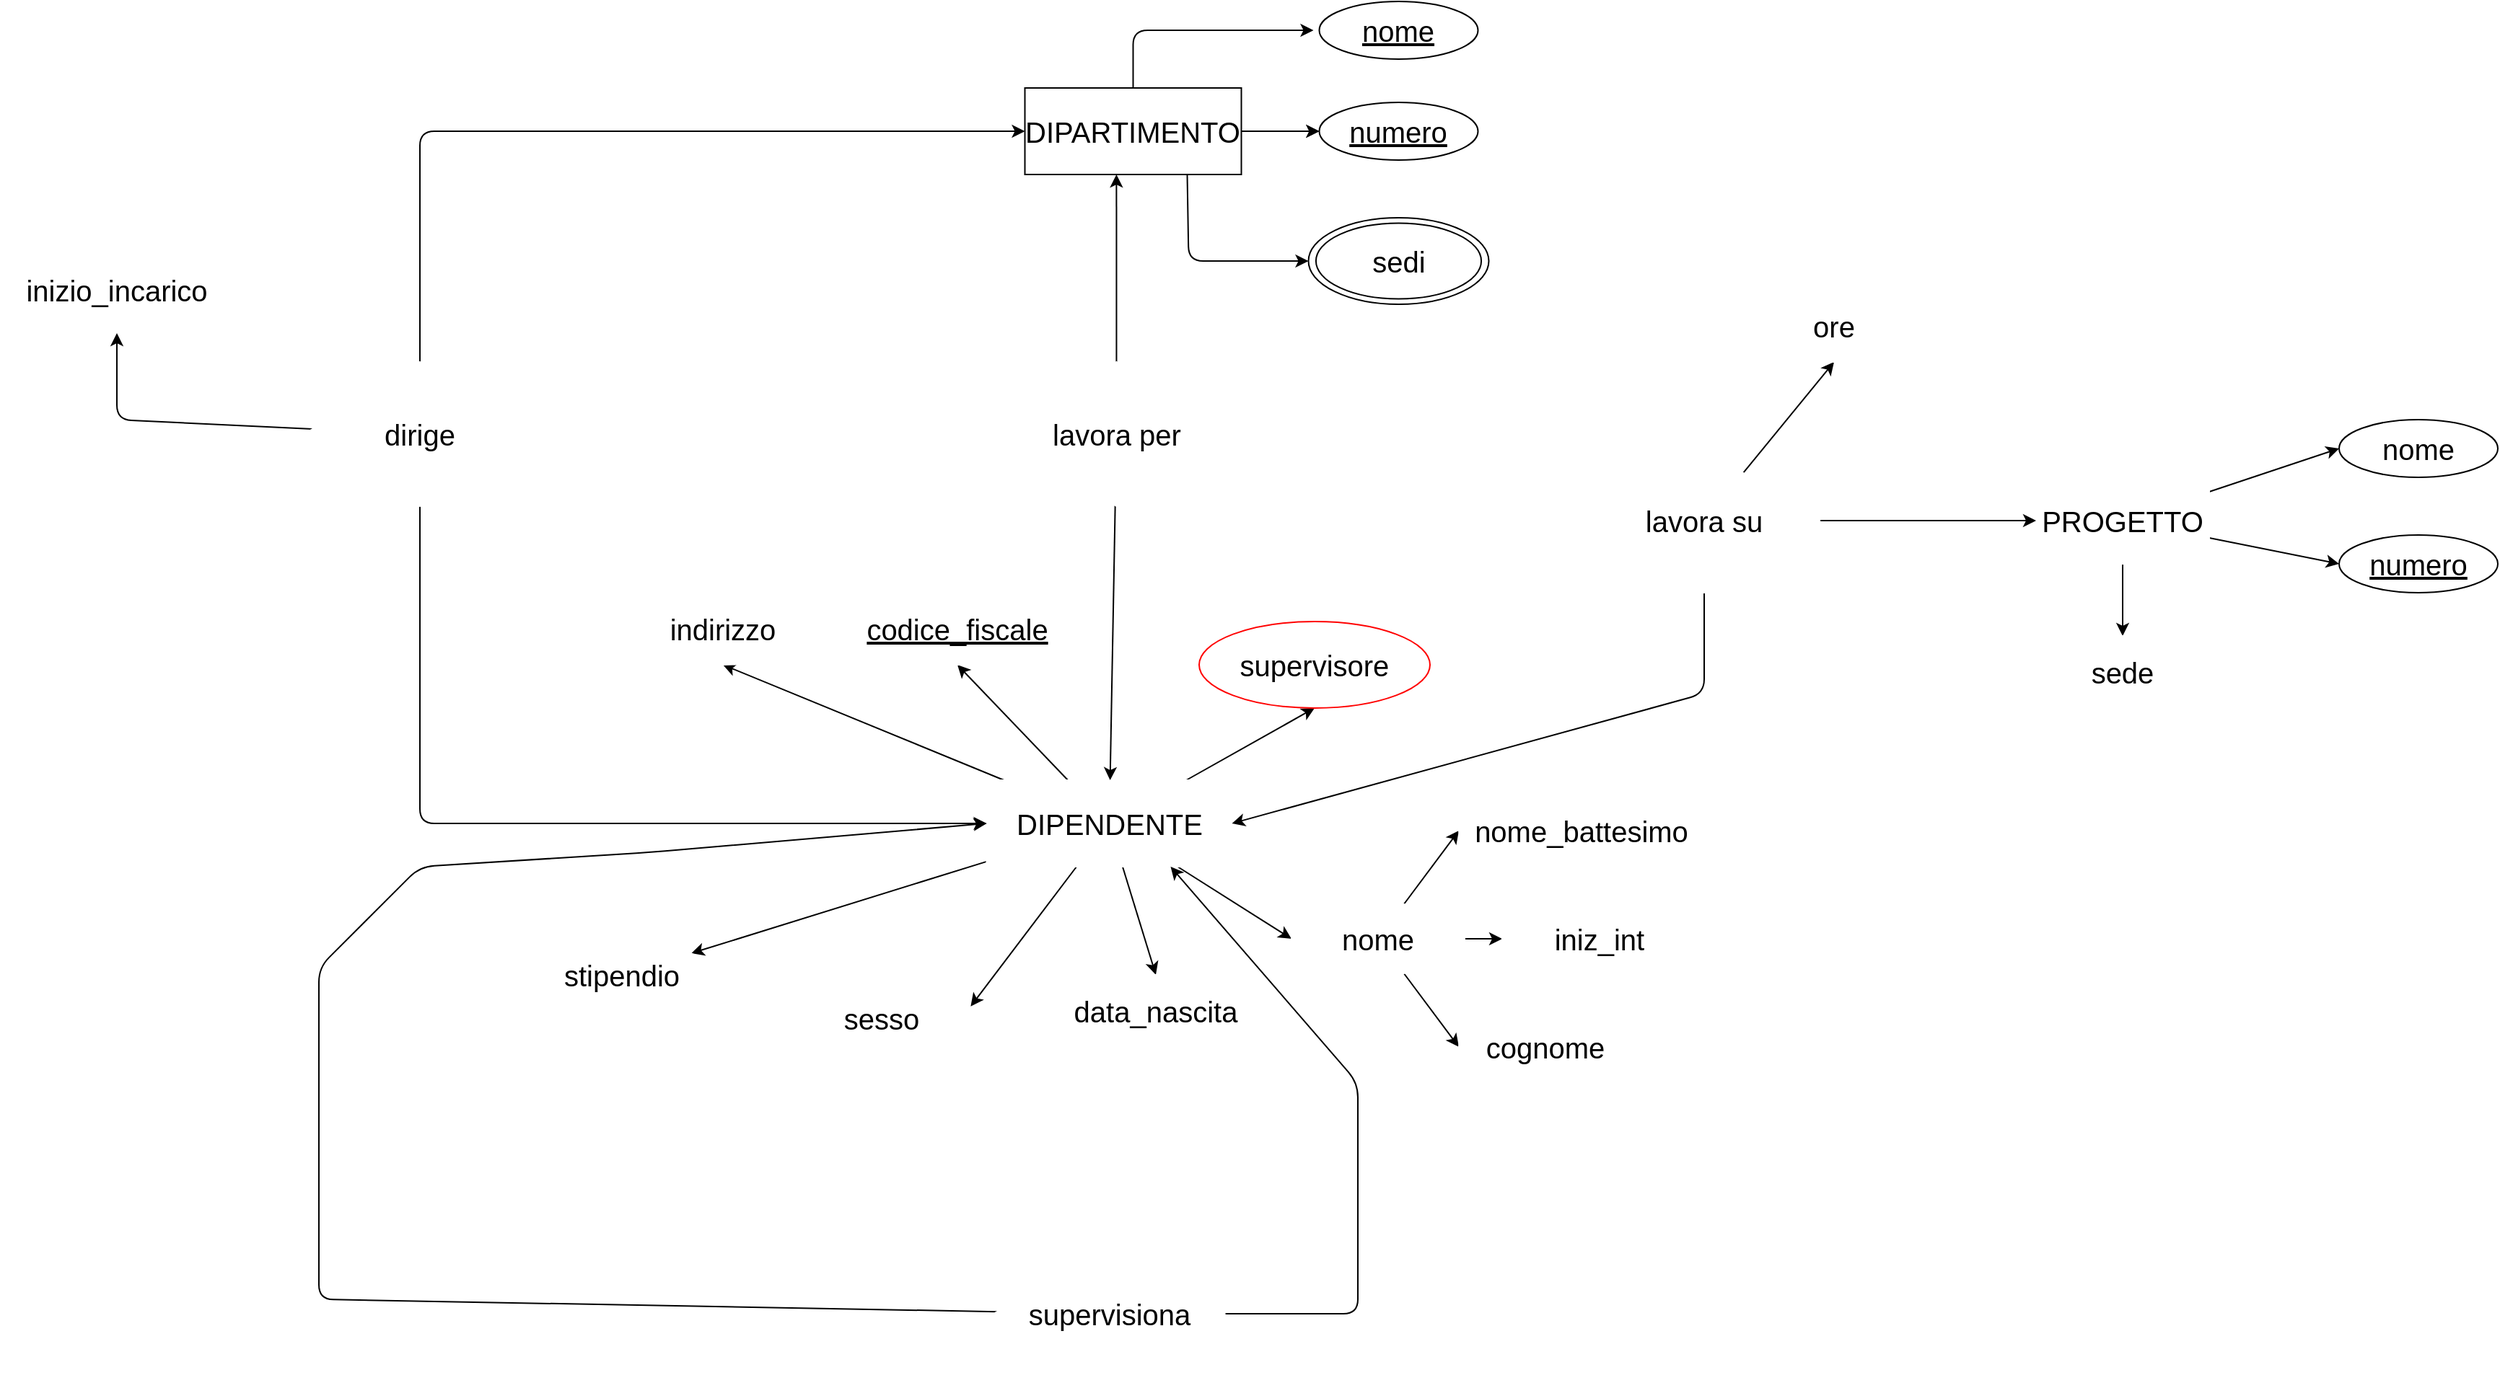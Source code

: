 <mxfile>
    <diagram id="9g2afXSrzeGmXWo51W1q" name="Page-1">
        <mxGraphModel dx="3370" dy="938" grid="1" gridSize="10" guides="1" tooltips="1" connect="1" arrows="1" fold="1" page="1" pageScale="1" pageWidth="850" pageHeight="1100" background="none" math="0" shadow="0">
            <root>
                <mxCell id="0"/>
                <mxCell id="1" parent="0"/>
                <mxCell id="19" value="" style="edgeStyle=none;html=1;fontSize=20;" edge="1" parent="1" source="2" target="6">
                    <mxGeometry relative="1" as="geometry"/>
                </mxCell>
                <mxCell id="21" style="edgeStyle=none;html=1;fontSize=20;" edge="1" parent="1" source="2">
                    <mxGeometry relative="1" as="geometry">
                        <mxPoint x="-100.75" y="90" as="targetPoint"/>
                        <Array as="points">
                            <mxPoint x="-225.75" y="90"/>
                        </Array>
                    </mxGeometry>
                </mxCell>
                <mxCell id="22" style="edgeStyle=none;html=1;entryX=0;entryY=0.5;entryDx=0;entryDy=0;fontSize=20;exitX=0.75;exitY=1;exitDx=0;exitDy=0;" edge="1" parent="1" source="2" target="8">
                    <mxGeometry relative="1" as="geometry">
                        <Array as="points">
                            <mxPoint x="-187.25" y="250"/>
                        </Array>
                    </mxGeometry>
                </mxCell>
                <mxCell id="2" value="&lt;font style=&quot;font-size: 20px;&quot;&gt;DIPARTIMENTO&lt;/font&gt;" style="rounded=0;whiteSpace=wrap;html=1;" vertex="1" parent="1">
                    <mxGeometry x="-300.75" y="130" width="150" height="60" as="geometry"/>
                </mxCell>
                <mxCell id="3" value="&lt;u&gt;nome&lt;/u&gt;" style="ellipse;whiteSpace=wrap;html=1;fontSize=20;" vertex="1" parent="1">
                    <mxGeometry x="-96.75" y="70" width="110" height="40" as="geometry"/>
                </mxCell>
                <mxCell id="6" value="&lt;u&gt;numero&lt;/u&gt;" style="ellipse;whiteSpace=wrap;html=1;fontSize=20;" vertex="1" parent="1">
                    <mxGeometry x="-96.75" y="140" width="110" height="40" as="geometry"/>
                </mxCell>
                <mxCell id="7" value="" style="endArrow=classic;html=1;fontSize=20;exitX=1;exitY=0.5;exitDx=0;exitDy=0;entryX=0;entryY=0.5;entryDx=0;entryDy=0;" edge="1" parent="1" source="2" target="6">
                    <mxGeometry width="50" height="50" relative="1" as="geometry">
                        <mxPoint x="-176.75" y="250" as="sourcePoint"/>
                        <mxPoint x="-126.75" y="200" as="targetPoint"/>
                    </mxGeometry>
                </mxCell>
                <mxCell id="10" value="" style="group" vertex="1" connectable="0" parent="1">
                    <mxGeometry x="-104.25" y="220" width="125" height="60" as="geometry"/>
                </mxCell>
                <mxCell id="8" value="" style="ellipse;whiteSpace=wrap;html=1;" vertex="1" parent="10">
                    <mxGeometry width="125.0" height="60" as="geometry"/>
                </mxCell>
                <mxCell id="9" value="&lt;font style=&quot;font-size: 20px;&quot;&gt;sedi&lt;/font&gt;" style="ellipse;whiteSpace=wrap;html=1;" vertex="1" parent="10">
                    <mxGeometry x="5.208" y="3.75" width="114.583" height="52.5" as="geometry"/>
                </mxCell>
                <mxCell id="13" value="inizio_incarico" style="ellipse;whiteSpace=wrap;html=1;fontSize=20;strokeColor=#FFFFFF;" vertex="1" parent="1">
                    <mxGeometry x="-1010" y="240" width="160" height="60" as="geometry"/>
                </mxCell>
                <mxCell id="26" style="edgeStyle=none;html=1;entryX=0;entryY=0.5;entryDx=0;entryDy=0;fontSize=20;" edge="1" parent="1" source="18" target="23">
                    <mxGeometry relative="1" as="geometry"/>
                </mxCell>
                <mxCell id="27" style="edgeStyle=none;html=1;entryX=0;entryY=0.5;entryDx=0;entryDy=0;fontSize=20;" edge="1" parent="1" source="18" target="24">
                    <mxGeometry relative="1" as="geometry"/>
                </mxCell>
                <mxCell id="28" style="edgeStyle=none;html=1;entryX=0.5;entryY=0;entryDx=0;entryDy=0;fontSize=20;" edge="1" parent="1" source="18" target="25">
                    <mxGeometry relative="1" as="geometry"/>
                </mxCell>
                <mxCell id="18" value="PROGETTO" style="rounded=0;whiteSpace=wrap;html=1;strokeColor=#FFFFFF;fontSize=20;" vertex="1" parent="1">
                    <mxGeometry x="400" y="400" width="120" height="60" as="geometry"/>
                </mxCell>
                <mxCell id="23" value="nome" style="ellipse;whiteSpace=wrap;html=1;fontSize=20;" vertex="1" parent="1">
                    <mxGeometry x="610" y="360" width="110" height="40" as="geometry"/>
                </mxCell>
                <mxCell id="24" value="&lt;u&gt;numero&lt;/u&gt;" style="ellipse;whiteSpace=wrap;html=1;fontSize=20;" vertex="1" parent="1">
                    <mxGeometry x="610" y="440" width="110" height="40" as="geometry"/>
                </mxCell>
                <mxCell id="25" value="sede" style="ellipse;whiteSpace=wrap;html=1;strokeColor=#FFFFFF;fontSize=20;" vertex="1" parent="1">
                    <mxGeometry x="400" y="510" width="120" height="50" as="geometry"/>
                </mxCell>
                <mxCell id="38" style="edgeStyle=none;html=1;entryX=0.5;entryY=1;entryDx=0;entryDy=0;fontSize=20;" edge="1" parent="1" source="29" target="33">
                    <mxGeometry relative="1" as="geometry"/>
                </mxCell>
                <mxCell id="39" style="edgeStyle=none;html=1;entryX=0.5;entryY=1;entryDx=0;entryDy=0;fontSize=20;" edge="1" parent="1" source="29" target="34">
                    <mxGeometry relative="1" as="geometry"/>
                </mxCell>
                <mxCell id="40" style="edgeStyle=none;html=1;fontSize=20;" edge="1" parent="1" source="29" target="35">
                    <mxGeometry relative="1" as="geometry"/>
                </mxCell>
                <mxCell id="41" style="edgeStyle=none;html=1;entryX=1.014;entryY=0.337;entryDx=0;entryDy=0;entryPerimeter=0;fontSize=20;" edge="1" parent="1" source="29" target="36">
                    <mxGeometry relative="1" as="geometry"/>
                </mxCell>
                <mxCell id="42" style="edgeStyle=none;html=1;entryX=0.5;entryY=0;entryDx=0;entryDy=0;fontSize=20;" edge="1" parent="1" source="29" target="37">
                    <mxGeometry relative="1" as="geometry"/>
                </mxCell>
                <mxCell id="44" style="edgeStyle=none;html=1;entryX=0;entryY=0.5;entryDx=0;entryDy=0;fontSize=20;" edge="1" parent="1" source="29" target="43">
                    <mxGeometry relative="1" as="geometry"/>
                </mxCell>
                <mxCell id="52" style="edgeStyle=none;html=1;entryX=0.5;entryY=1;entryDx=0;entryDy=0;fontSize=20;" edge="1" parent="1" source="29" target="51">
                    <mxGeometry relative="1" as="geometry"/>
                </mxCell>
                <mxCell id="29" value="DIPENDENTE" style="rounded=0;whiteSpace=wrap;html=1;strokeColor=#FFFFFF;fontSize=20;" vertex="1" parent="1">
                    <mxGeometry x="-327.25" y="610" width="170" height="60" as="geometry"/>
                </mxCell>
                <mxCell id="33" value="&lt;u&gt;codice_fiscale&lt;/u&gt;" style="ellipse;whiteSpace=wrap;html=1;strokeColor=#FFFFFF;fontSize=20;" vertex="1" parent="1">
                    <mxGeometry x="-420" y="480" width="145" height="50" as="geometry"/>
                </mxCell>
                <mxCell id="34" value="indirizzo&lt;span style=&quot;color: rgba(0, 0, 0, 0); font-family: monospace; font-size: 0px; text-align: start;&quot;&gt;%3CmxGraphModel%3E%3Croot%3E%3CmxCell%20id%3D%220%22%2F%3E%3CmxCell%20id%3D%221%22%20parent%3D%220%22%2F%3E%3CmxCell%20id%3D%222%22%20value%3D%22sede%22%20style%3D%22ellipse%3BwhiteSpace%3Dwrap%3Bhtml%3D1%3BstrokeColor%3D%23FFFFFF%3BfontSize%3D20%3B%22%20vertex%3D%221%22%20parent%3D%221%22%3E%3CmxGeometry%20x%3D%22335%22%20y%3D%22440%22%20width%3D%22120%22%20height%3D%2250%22%20as%3D%22geometry%22%2F%3E%3C%2FmxCell%3E%3C%2Froot%3E%3C%2FmxGraphModel%3E&lt;/span&gt;" style="ellipse;whiteSpace=wrap;html=1;strokeColor=#FFFFFF;fontSize=20;" vertex="1" parent="1">
                    <mxGeometry x="-570" y="480" width="120" height="50" as="geometry"/>
                </mxCell>
                <mxCell id="35" value="stipendio" style="ellipse;whiteSpace=wrap;html=1;strokeColor=#FFFFFF;fontSize=20;" vertex="1" parent="1">
                    <mxGeometry x="-640" y="720" width="120" height="50" as="geometry"/>
                </mxCell>
                <mxCell id="36" value="sesso" style="ellipse;whiteSpace=wrap;html=1;strokeColor=#FFFFFF;fontSize=20;" vertex="1" parent="1">
                    <mxGeometry x="-460" y="750" width="120" height="50" as="geometry"/>
                </mxCell>
                <mxCell id="37" value="data_nascita" style="ellipse;whiteSpace=wrap;html=1;strokeColor=#FFFFFF;fontSize=20;" vertex="1" parent="1">
                    <mxGeometry x="-275" y="745" width="130" height="50" as="geometry"/>
                </mxCell>
                <mxCell id="48" style="edgeStyle=none;html=1;entryX=0;entryY=0.5;entryDx=0;entryDy=0;fontSize=20;" edge="1" parent="1" source="43" target="45">
                    <mxGeometry relative="1" as="geometry"/>
                </mxCell>
                <mxCell id="49" style="edgeStyle=none;html=1;entryX=0;entryY=0.5;entryDx=0;entryDy=0;fontSize=20;" edge="1" parent="1" source="43" target="47">
                    <mxGeometry relative="1" as="geometry"/>
                </mxCell>
                <mxCell id="50" style="edgeStyle=none;html=1;entryX=0;entryY=0.5;entryDx=0;entryDy=0;fontSize=20;" edge="1" parent="1" source="43" target="46">
                    <mxGeometry relative="1" as="geometry"/>
                </mxCell>
                <mxCell id="43" value="nome" style="ellipse;whiteSpace=wrap;html=1;strokeColor=#FFFFFF;fontSize=20;" vertex="1" parent="1">
                    <mxGeometry x="-116" y="695" width="120" height="50" as="geometry"/>
                </mxCell>
                <mxCell id="45" value="nome_battesimo" style="ellipse;whiteSpace=wrap;html=1;strokeColor=#FFFFFF;fontSize=20;" vertex="1" parent="1">
                    <mxGeometry y="620" width="170" height="50" as="geometry"/>
                </mxCell>
                <mxCell id="46" value="cognome" style="ellipse;whiteSpace=wrap;html=1;strokeColor=#FFFFFF;fontSize=20;" vertex="1" parent="1">
                    <mxGeometry y="770" width="120" height="50" as="geometry"/>
                </mxCell>
                <mxCell id="47" value="iniz_int" style="ellipse;whiteSpace=wrap;html=1;strokeColor=#FFFFFF;fontSize=20;" vertex="1" parent="1">
                    <mxGeometry x="30" y="695" width="135" height="50" as="geometry"/>
                </mxCell>
                <mxCell id="51" value="supervisore" style="ellipse;whiteSpace=wrap;html=1;fontSize=20;strokeColor=#FF0000;" vertex="1" parent="1">
                    <mxGeometry x="-180" y="500" width="160" height="60" as="geometry"/>
                </mxCell>
                <mxCell id="54" style="edgeStyle=none;html=1;entryX=0.423;entryY=1;entryDx=0;entryDy=0;entryPerimeter=0;fontSize=20;" edge="1" parent="1" source="53" target="2">
                    <mxGeometry relative="1" as="geometry"/>
                </mxCell>
                <mxCell id="55" style="edgeStyle=none;html=1;fontSize=20;" edge="1" parent="1" source="53" target="29">
                    <mxGeometry relative="1" as="geometry"/>
                </mxCell>
                <mxCell id="53" value="lavora per" style="rhombus;whiteSpace=wrap;html=1;strokeColor=#FFFFFF;fontSize=20;" vertex="1" parent="1">
                    <mxGeometry x="-317.25" y="320" width="160" height="100" as="geometry"/>
                </mxCell>
                <mxCell id="57" style="edgeStyle=none;html=1;entryX=0;entryY=0.5;entryDx=0;entryDy=0;fontSize=20;" edge="1" parent="1" source="56" target="29">
                    <mxGeometry relative="1" as="geometry">
                        <Array as="points">
                            <mxPoint x="-720" y="640"/>
                        </Array>
                    </mxGeometry>
                </mxCell>
                <mxCell id="60" style="edgeStyle=none;html=1;entryX=0;entryY=0.5;entryDx=0;entryDy=0;fontSize=20;" edge="1" parent="1" source="56" target="2">
                    <mxGeometry relative="1" as="geometry">
                        <Array as="points">
                            <mxPoint x="-720" y="160"/>
                        </Array>
                    </mxGeometry>
                </mxCell>
                <mxCell id="61" style="edgeStyle=none;html=1;entryX=0.5;entryY=1;entryDx=0;entryDy=0;fontSize=20;" edge="1" parent="1" source="56" target="13">
                    <mxGeometry relative="1" as="geometry">
                        <Array as="points">
                            <mxPoint x="-930" y="360"/>
                        </Array>
                    </mxGeometry>
                </mxCell>
                <mxCell id="56" value="dirige" style="rhombus;whiteSpace=wrap;html=1;strokeColor=#FFFFFF;fontSize=20;" vertex="1" parent="1">
                    <mxGeometry x="-800" y="320" width="160" height="100" as="geometry"/>
                </mxCell>
                <mxCell id="63" style="edgeStyle=none;html=1;entryX=0;entryY=0.5;entryDx=0;entryDy=0;fontSize=20;" edge="1" parent="1" source="62" target="18">
                    <mxGeometry relative="1" as="geometry"/>
                </mxCell>
                <mxCell id="64" style="edgeStyle=none;html=1;entryX=1;entryY=0.5;entryDx=0;entryDy=0;fontSize=20;" edge="1" parent="1" source="62" target="29">
                    <mxGeometry relative="1" as="geometry">
                        <Array as="points">
                            <mxPoint x="170" y="550"/>
                        </Array>
                    </mxGeometry>
                </mxCell>
                <mxCell id="67" style="edgeStyle=none;html=1;entryX=0.5;entryY=1;entryDx=0;entryDy=0;fontSize=20;" edge="1" parent="1" source="62" target="66">
                    <mxGeometry relative="1" as="geometry"/>
                </mxCell>
                <mxCell id="62" value="lavora su" style="rhombus;whiteSpace=wrap;html=1;strokeColor=#FFFFFF;fontSize=20;" vertex="1" parent="1">
                    <mxGeometry x="90" y="380" width="160" height="100" as="geometry"/>
                </mxCell>
                <mxCell id="66" value="ore" style="ellipse;whiteSpace=wrap;html=1;strokeColor=#FFFFFF;fontSize=20;" vertex="1" parent="1">
                    <mxGeometry x="200" y="270" width="120" height="50" as="geometry"/>
                </mxCell>
                <mxCell id="69" style="edgeStyle=none;html=1;entryX=0;entryY=0.5;entryDx=0;entryDy=0;fontSize=20;" edge="1" parent="1" source="68" target="29">
                    <mxGeometry relative="1" as="geometry">
                        <Array as="points">
                            <mxPoint x="-790" y="970"/>
                            <mxPoint x="-790" y="740"/>
                            <mxPoint x="-720" y="670"/>
                            <mxPoint x="-560" y="660"/>
                        </Array>
                    </mxGeometry>
                </mxCell>
                <mxCell id="70" style="edgeStyle=none;html=1;entryX=0.75;entryY=1;entryDx=0;entryDy=0;fontSize=20;exitX=1;exitY=0.5;exitDx=0;exitDy=0;" edge="1" parent="1" source="68" target="29">
                    <mxGeometry relative="1" as="geometry">
                        <Array as="points">
                            <mxPoint x="-70" y="980"/>
                            <mxPoint x="-70" y="820"/>
                        </Array>
                    </mxGeometry>
                </mxCell>
                <mxCell id="68" value="supervisiona" style="rhombus;whiteSpace=wrap;html=1;strokeColor=#FFFFFF;fontSize=20;" vertex="1" parent="1">
                    <mxGeometry x="-322.25" y="930" width="160" height="100" as="geometry"/>
                </mxCell>
            </root>
        </mxGraphModel>
    </diagram>
</mxfile>